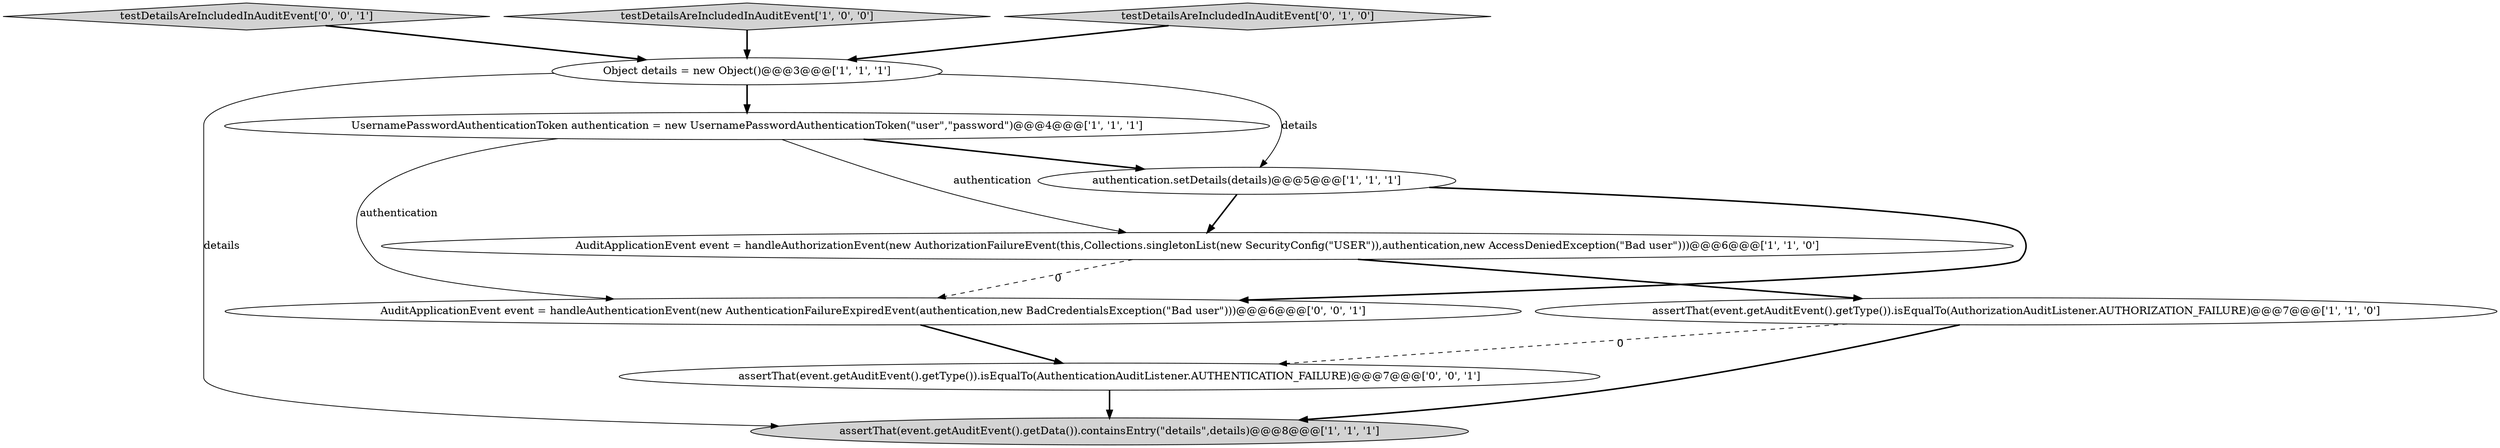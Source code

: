 digraph {
0 [style = filled, label = "Object details = new Object()@@@3@@@['1', '1', '1']", fillcolor = white, shape = ellipse image = "AAA0AAABBB1BBB"];
8 [style = filled, label = "testDetailsAreIncludedInAuditEvent['0', '0', '1']", fillcolor = lightgray, shape = diamond image = "AAA0AAABBB3BBB"];
6 [style = filled, label = "assertThat(event.getAuditEvent().getType()).isEqualTo(AuthorizationAuditListener.AUTHORIZATION_FAILURE)@@@7@@@['1', '1', '0']", fillcolor = white, shape = ellipse image = "AAA0AAABBB1BBB"];
4 [style = filled, label = "testDetailsAreIncludedInAuditEvent['1', '0', '0']", fillcolor = lightgray, shape = diamond image = "AAA0AAABBB1BBB"];
5 [style = filled, label = "AuditApplicationEvent event = handleAuthorizationEvent(new AuthorizationFailureEvent(this,Collections.singletonList(new SecurityConfig(\"USER\")),authentication,new AccessDeniedException(\"Bad user\")))@@@6@@@['1', '1', '0']", fillcolor = white, shape = ellipse image = "AAA0AAABBB1BBB"];
9 [style = filled, label = "AuditApplicationEvent event = handleAuthenticationEvent(new AuthenticationFailureExpiredEvent(authentication,new BadCredentialsException(\"Bad user\")))@@@6@@@['0', '0', '1']", fillcolor = white, shape = ellipse image = "AAA0AAABBB3BBB"];
2 [style = filled, label = "authentication.setDetails(details)@@@5@@@['1', '1', '1']", fillcolor = white, shape = ellipse image = "AAA0AAABBB1BBB"];
3 [style = filled, label = "assertThat(event.getAuditEvent().getData()).containsEntry(\"details\",details)@@@8@@@['1', '1', '1']", fillcolor = lightgray, shape = ellipse image = "AAA0AAABBB1BBB"];
1 [style = filled, label = "UsernamePasswordAuthenticationToken authentication = new UsernamePasswordAuthenticationToken(\"user\",\"password\")@@@4@@@['1', '1', '1']", fillcolor = white, shape = ellipse image = "AAA0AAABBB1BBB"];
10 [style = filled, label = "assertThat(event.getAuditEvent().getType()).isEqualTo(AuthenticationAuditListener.AUTHENTICATION_FAILURE)@@@7@@@['0', '0', '1']", fillcolor = white, shape = ellipse image = "AAA0AAABBB3BBB"];
7 [style = filled, label = "testDetailsAreIncludedInAuditEvent['0', '1', '0']", fillcolor = lightgray, shape = diamond image = "AAA0AAABBB2BBB"];
8->0 [style = bold, label=""];
6->3 [style = bold, label=""];
1->9 [style = solid, label="authentication"];
10->3 [style = bold, label=""];
5->9 [style = dashed, label="0"];
1->2 [style = bold, label=""];
7->0 [style = bold, label=""];
6->10 [style = dashed, label="0"];
2->9 [style = bold, label=""];
5->6 [style = bold, label=""];
9->10 [style = bold, label=""];
0->2 [style = solid, label="details"];
0->3 [style = solid, label="details"];
1->5 [style = solid, label="authentication"];
0->1 [style = bold, label=""];
4->0 [style = bold, label=""];
2->5 [style = bold, label=""];
}
